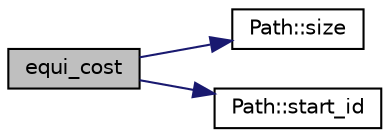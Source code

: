 digraph "equi_cost"
{
  edge [fontname="Helvetica",fontsize="10",labelfontname="Helvetica",labelfontsize="10"];
  node [fontname="Helvetica",fontsize="10",shape=record];
  rankdir="LR";
  Node1 [label="equi_cost",height=0.2,width=0.4,color="black", fillcolor="grey75", style="filled", fontcolor="black"];
  Node1 -> Node2 [color="midnightblue",fontsize="10",style="solid",fontname="Helvetica"];
  Node2 [label="Path::size",height=0.2,width=0.4,color="black", fillcolor="white", style="filled",URL="$classPath.html#a173f5f76fcc498b81b97261251d6a9a3"];
  Node1 -> Node3 [color="midnightblue",fontsize="10",style="solid",fontname="Helvetica"];
  Node3 [label="Path::start_id",height=0.2,width=0.4,color="black", fillcolor="white", style="filled",URL="$classPath.html#ac7035439d26c9e76a20ca1a06541923e"];
}
